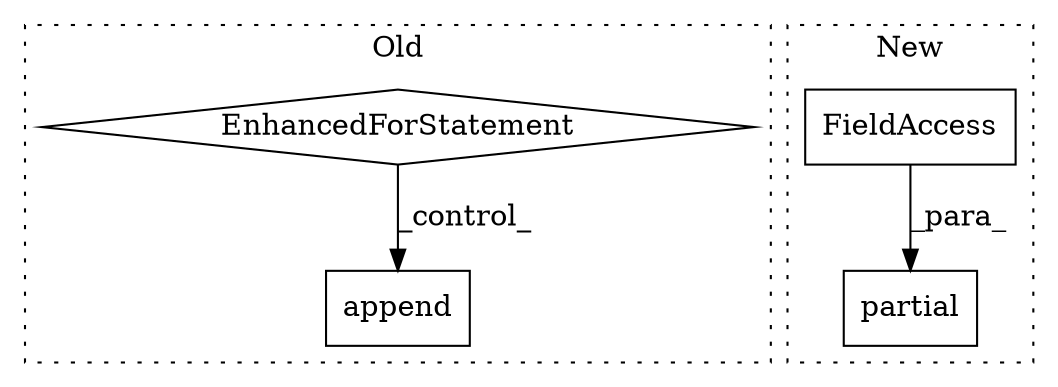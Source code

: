 digraph G {
subgraph cluster0 {
1 [label="append" a="32" s="6219,6306" l="7,1" shape="box"];
4 [label="EnhancedForStatement" a="70" s="6114,6204" l="53,2" shape="diamond"];
label = "Old";
style="dotted";
}
subgraph cluster1 {
2 [label="partial" a="32" s="6511,6594" l="8,1" shape="box"];
3 [label="FieldAccess" a="22" s="6519" l="10" shape="box"];
label = "New";
style="dotted";
}
3 -> 2 [label="_para_"];
4 -> 1 [label="_control_"];
}